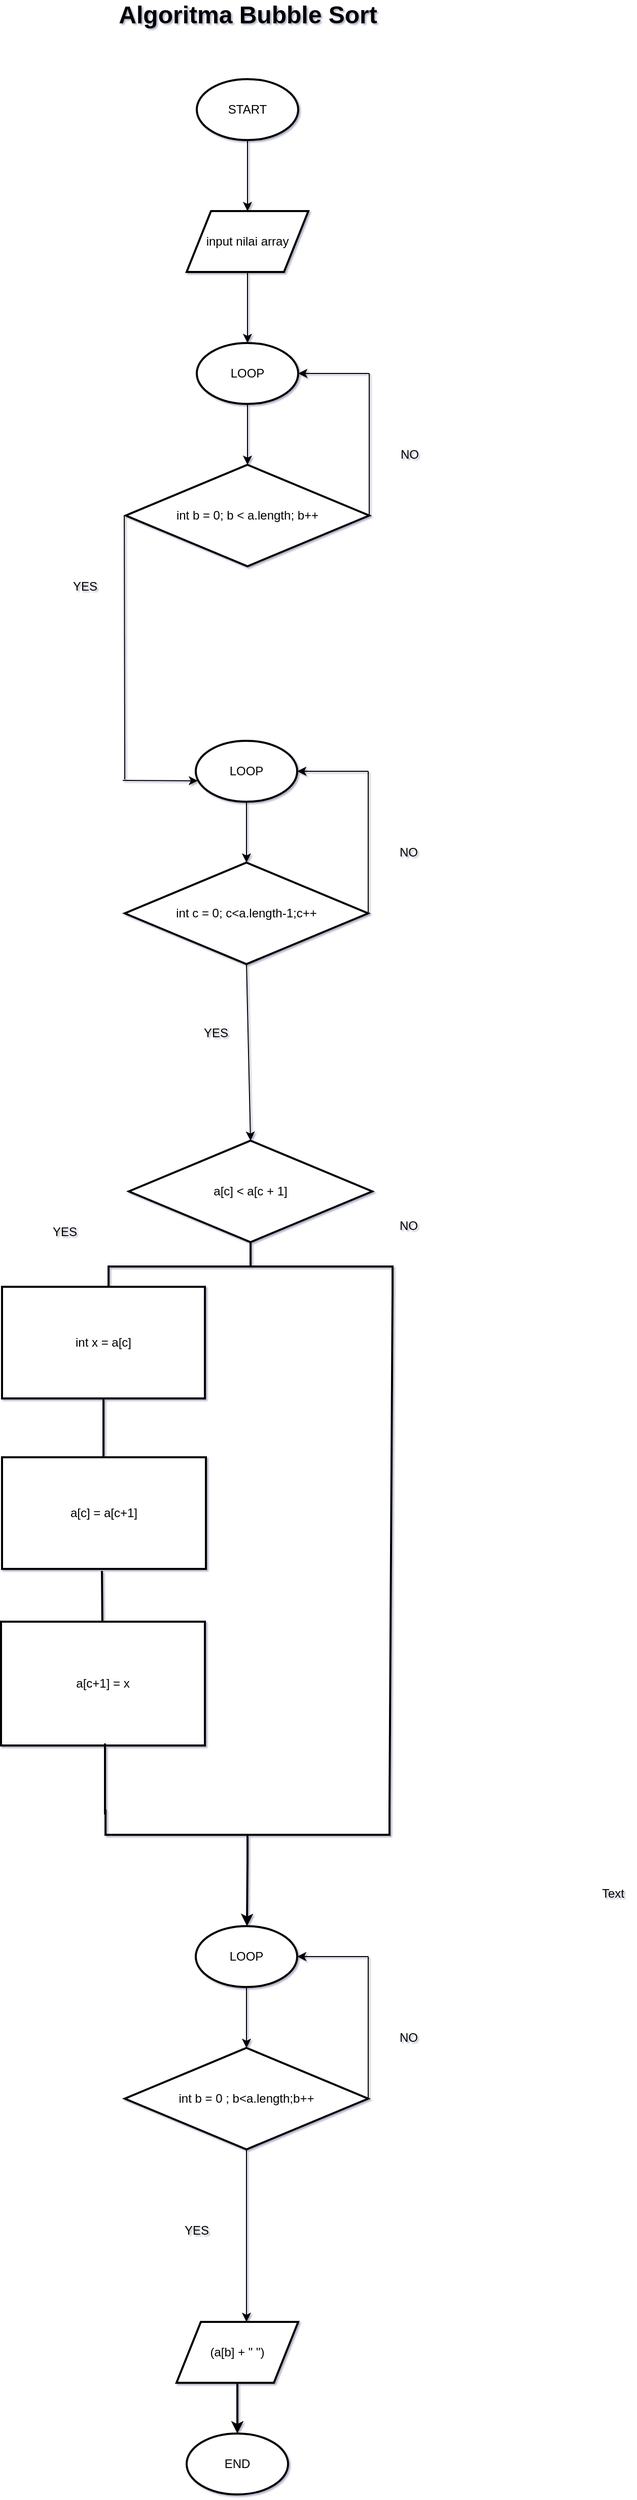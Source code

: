 <mxfile version="13.0.3" type="device"><diagram id="xFotDqI6HFmnVgixmYzs" name="Page-1"><mxGraphModel dx="852" dy="534" grid="1" gridSize="10" guides="1" tooltips="1" connect="1" arrows="1" fold="1" page="1" pageScale="1" pageWidth="850" pageHeight="1100" math="0" shadow="1"><root><mxCell id="0"/><mxCell id="1" parent="0"/><mxCell id="xB6pQq73Pnd4lrfyNIqE-3" value="" style="edgeStyle=orthogonalEdgeStyle;rounded=0;orthogonalLoop=1;jettySize=auto;html=1;" parent="1" source="xB6pQq73Pnd4lrfyNIqE-1" target="xB6pQq73Pnd4lrfyNIqE-2" edge="1"><mxGeometry relative="1" as="geometry"/></mxCell><mxCell id="xB6pQq73Pnd4lrfyNIqE-1" value="START" style="strokeWidth=2;html=1;shape=mxgraph.flowchart.start_1;whiteSpace=wrap;" parent="1" vertex="1"><mxGeometry x="373" y="220" width="100" height="60" as="geometry"/></mxCell><mxCell id="xB6pQq73Pnd4lrfyNIqE-26" value="" style="edgeStyle=orthogonalEdgeStyle;rounded=0;orthogonalLoop=1;jettySize=auto;html=1;" parent="1" source="xB6pQq73Pnd4lrfyNIqE-2" target="xB6pQq73Pnd4lrfyNIqE-15" edge="1"><mxGeometry relative="1" as="geometry"/></mxCell><mxCell id="xB6pQq73Pnd4lrfyNIqE-2" value="input nilai array" style="shape=parallelogram;perimeter=parallelogramPerimeter;whiteSpace=wrap;html=1;strokeWidth=2;" parent="1" vertex="1"><mxGeometry x="363" y="350" width="120" height="60" as="geometry"/></mxCell><mxCell id="xB6pQq73Pnd4lrfyNIqE-4" value="" style="edgeStyle=orthogonalEdgeStyle;rounded=0;orthogonalLoop=1;jettySize=auto;html=1;" parent="1" source="xB6pQq73Pnd4lrfyNIqE-5" target="xB6pQq73Pnd4lrfyNIqE-6" edge="1"><mxGeometry relative="1" as="geometry"/></mxCell><mxCell id="xB6pQq73Pnd4lrfyNIqE-5" value="LOOP" style="strokeWidth=2;html=1;shape=mxgraph.flowchart.start_1;whiteSpace=wrap;" parent="1" vertex="1"><mxGeometry x="372" y="872" width="100" height="60" as="geometry"/></mxCell><mxCell id="xB6pQq73Pnd4lrfyNIqE-6" value="int c = 0; c&amp;lt;a.length-1;c++" style="strokeWidth=2;html=1;shape=mxgraph.flowchart.decision;whiteSpace=wrap;" parent="1" vertex="1"><mxGeometry x="302" y="992" width="240" height="100" as="geometry"/></mxCell><mxCell id="xB6pQq73Pnd4lrfyNIqE-7" value="" style="endArrow=none;html=1;" parent="1" edge="1"><mxGeometry width="50" height="50" relative="1" as="geometry"><mxPoint x="542" y="1042" as="sourcePoint"/><mxPoint x="542" y="902" as="targetPoint"/></mxGeometry></mxCell><mxCell id="xB6pQq73Pnd4lrfyNIqE-8" value="" style="endArrow=classic;html=1;entryX=1;entryY=0.5;entryDx=0;entryDy=0;entryPerimeter=0;" parent="1" target="xB6pQq73Pnd4lrfyNIqE-5" edge="1"><mxGeometry width="50" height="50" relative="1" as="geometry"><mxPoint x="542" y="902" as="sourcePoint"/><mxPoint x="592" y="862" as="targetPoint"/></mxGeometry></mxCell><mxCell id="xB6pQq73Pnd4lrfyNIqE-12" value="NO" style="text;html=1;strokeColor=none;fillColor=none;align=center;verticalAlign=middle;whiteSpace=wrap;rounded=0;" parent="1" vertex="1"><mxGeometry x="562" y="972" width="40" height="20" as="geometry"/></mxCell><mxCell id="xB6pQq73Pnd4lrfyNIqE-13" value="YES" style="text;html=1;strokeColor=none;fillColor=none;align=center;verticalAlign=middle;whiteSpace=wrap;rounded=0;" parent="1" vertex="1"><mxGeometry x="372" y="1150" width="40" height="20" as="geometry"/></mxCell><mxCell id="xB6pQq73Pnd4lrfyNIqE-14" value="" style="edgeStyle=orthogonalEdgeStyle;rounded=0;orthogonalLoop=1;jettySize=auto;html=1;" parent="1" source="xB6pQq73Pnd4lrfyNIqE-15" target="xB6pQq73Pnd4lrfyNIqE-16" edge="1"><mxGeometry relative="1" as="geometry"/></mxCell><mxCell id="xB6pQq73Pnd4lrfyNIqE-15" value="LOOP" style="strokeWidth=2;html=1;shape=mxgraph.flowchart.start_1;whiteSpace=wrap;" parent="1" vertex="1"><mxGeometry x="373" y="480" width="100" height="60" as="geometry"/></mxCell><mxCell id="xB6pQq73Pnd4lrfyNIqE-16" value="int b = 0; b &amp;lt; a.length; b++" style="strokeWidth=2;html=1;shape=mxgraph.flowchart.decision;whiteSpace=wrap;" parent="1" vertex="1"><mxGeometry x="303" y="600" width="240" height="100" as="geometry"/></mxCell><mxCell id="xB6pQq73Pnd4lrfyNIqE-17" value="" style="endArrow=none;html=1;" parent="1" edge="1"><mxGeometry width="50" height="50" relative="1" as="geometry"><mxPoint x="543" y="650" as="sourcePoint"/><mxPoint x="543" y="510" as="targetPoint"/></mxGeometry></mxCell><mxCell id="xB6pQq73Pnd4lrfyNIqE-18" value="" style="endArrow=classic;html=1;entryX=1;entryY=0.5;entryDx=0;entryDy=0;entryPerimeter=0;" parent="1" target="xB6pQq73Pnd4lrfyNIqE-15" edge="1"><mxGeometry width="50" height="50" relative="1" as="geometry"><mxPoint x="543" y="510" as="sourcePoint"/><mxPoint x="593" y="470" as="targetPoint"/></mxGeometry></mxCell><mxCell id="xB6pQq73Pnd4lrfyNIqE-19" value="" style="endArrow=none;html=1;" parent="1" edge="1"><mxGeometry width="50" height="50" relative="1" as="geometry"><mxPoint x="302" y="910" as="sourcePoint"/><mxPoint x="301.52" y="650" as="targetPoint"/></mxGeometry></mxCell><mxCell id="xB6pQq73Pnd4lrfyNIqE-22" value="NO" style="text;html=1;strokeColor=none;fillColor=none;align=center;verticalAlign=middle;whiteSpace=wrap;rounded=0;" parent="1" vertex="1"><mxGeometry x="563" y="580" width="40" height="20" as="geometry"/></mxCell><mxCell id="xB6pQq73Pnd4lrfyNIqE-23" value="YES" style="text;html=1;strokeColor=none;fillColor=none;align=center;verticalAlign=middle;whiteSpace=wrap;rounded=0;" parent="1" vertex="1"><mxGeometry x="243" y="710" width="40" height="20" as="geometry"/></mxCell><mxCell id="xB6pQq73Pnd4lrfyNIqE-27" value="a[c] &amp;lt; a[c + 1]" style="strokeWidth=2;html=1;shape=mxgraph.flowchart.decision;whiteSpace=wrap;" parent="1" vertex="1"><mxGeometry x="306" y="1266" width="240" height="100" as="geometry"/></mxCell><mxCell id="xB6pQq73Pnd4lrfyNIqE-28" value="" style="strokeWidth=2;html=1;shape=mxgraph.flowchart.annotation_2;align=left;labelPosition=right;pointerEvents=1;rotation=90;" parent="1" vertex="1"><mxGeometry x="401" y="1250" width="50" height="280" as="geometry"/></mxCell><mxCell id="xB6pQq73Pnd4lrfyNIqE-29" value="" style="strokeWidth=2;html=1;shape=mxgraph.flowchart.annotation_2;align=left;labelPosition=right;pointerEvents=1;rotation=-90;" parent="1" vertex="1"><mxGeometry x="398" y="1810" width="50" height="280" as="geometry"/></mxCell><mxCell id="xB6pQq73Pnd4lrfyNIqE-30" value="NO" style="text;html=1;strokeColor=none;fillColor=none;align=center;verticalAlign=middle;whiteSpace=wrap;rounded=0;" parent="1" vertex="1"><mxGeometry x="562" y="1340" width="40" height="20" as="geometry"/></mxCell><mxCell id="xB6pQq73Pnd4lrfyNIqE-31" value="YES" style="text;html=1;strokeColor=none;fillColor=none;align=center;verticalAlign=middle;whiteSpace=wrap;rounded=0;" parent="1" vertex="1"><mxGeometry x="222.5" y="1346" width="40" height="20" as="geometry"/></mxCell><mxCell id="xB6pQq73Pnd4lrfyNIqE-32" value="" style="endArrow=none;html=1;strokeWidth=2;exitX=1;exitY=1;exitDx=0;exitDy=0;exitPerimeter=0;entryX=1;entryY=0;entryDx=0;entryDy=0;entryPerimeter=0;" parent="1" source="xB6pQq73Pnd4lrfyNIqE-29" target="xB6pQq73Pnd4lrfyNIqE-28" edge="1"><mxGeometry width="50" height="50" relative="1" as="geometry"><mxPoint x="566" y="1520" as="sourcePoint"/><mxPoint x="566" y="1525" as="targetPoint"/></mxGeometry></mxCell><mxCell id="xB6pQq73Pnd4lrfyNIqE-33" value="int x = a[c]" style="rounded=0;whiteSpace=wrap;html=1;strokeWidth=2;" parent="1" vertex="1"><mxGeometry x="181" y="1410" width="200" height="110" as="geometry"/></mxCell><mxCell id="xB6pQq73Pnd4lrfyNIqE-34" value="a[c]   = a[c+1]" style="rounded=0;whiteSpace=wrap;html=1;strokeWidth=2;" parent="1" vertex="1"><mxGeometry x="181" y="1578" width="201" height="110" as="geometry"/></mxCell><mxCell id="xB6pQq73Pnd4lrfyNIqE-35" value="" style="endArrow=none;html=1;strokeWidth=2;entryX=0.5;entryY=1;entryDx=0;entryDy=0;" parent="1" target="xB6pQq73Pnd4lrfyNIqE-33" edge="1"><mxGeometry width="50" height="50" relative="1" as="geometry"><mxPoint x="281" y="1578" as="sourcePoint"/><mxPoint x="285" y="1528" as="targetPoint"/></mxGeometry></mxCell><mxCell id="xB6pQq73Pnd4lrfyNIqE-36" value="a[c+1] = x" style="rounded=0;whiteSpace=wrap;html=1;strokeWidth=2;" parent="1" vertex="1"><mxGeometry x="180" y="1740" width="201" height="122" as="geometry"/></mxCell><mxCell id="xB6pQq73Pnd4lrfyNIqE-37" value="" style="endArrow=none;html=1;strokeWidth=2;" parent="1" edge="1"><mxGeometry width="50" height="50" relative="1" as="geometry"><mxPoint x="279.91" y="1740" as="sourcePoint"/><mxPoint x="279.5" y="1690" as="targetPoint"/></mxGeometry></mxCell><mxCell id="xB6pQq73Pnd4lrfyNIqE-38" value="" style="endArrow=none;html=1;strokeWidth=2;" parent="1" edge="1"><mxGeometry width="50" height="50" relative="1" as="geometry"><mxPoint x="282.5" y="1930" as="sourcePoint"/><mxPoint x="282.5" y="1860" as="targetPoint"/></mxGeometry></mxCell><mxCell id="xB6pQq73Pnd4lrfyNIqE-39" value="" style="edgeStyle=orthogonalEdgeStyle;rounded=0;orthogonalLoop=1;jettySize=auto;html=1;" parent="1" source="xB6pQq73Pnd4lrfyNIqE-40" target="xB6pQq73Pnd4lrfyNIqE-41" edge="1"><mxGeometry relative="1" as="geometry"/></mxCell><mxCell id="xB6pQq73Pnd4lrfyNIqE-40" value="LOOP" style="strokeWidth=2;html=1;shape=mxgraph.flowchart.start_1;whiteSpace=wrap;" parent="1" vertex="1"><mxGeometry x="372" y="2040" width="100" height="60" as="geometry"/></mxCell><mxCell id="xB6pQq73Pnd4lrfyNIqE-41" value="int b = 0 ; b&amp;lt;a.length;b++" style="strokeWidth=2;html=1;shape=mxgraph.flowchart.decision;whiteSpace=wrap;" parent="1" vertex="1"><mxGeometry x="302" y="2160" width="240" height="100" as="geometry"/></mxCell><mxCell id="xB6pQq73Pnd4lrfyNIqE-42" value="" style="endArrow=none;html=1;" parent="1" edge="1"><mxGeometry width="50" height="50" relative="1" as="geometry"><mxPoint x="542" y="2210" as="sourcePoint"/><mxPoint x="542" y="2070" as="targetPoint"/></mxGeometry></mxCell><mxCell id="xB6pQq73Pnd4lrfyNIqE-43" value="" style="endArrow=classic;html=1;entryX=1;entryY=0.5;entryDx=0;entryDy=0;entryPerimeter=0;" parent="1" target="xB6pQq73Pnd4lrfyNIqE-40" edge="1"><mxGeometry width="50" height="50" relative="1" as="geometry"><mxPoint x="542" y="2070" as="sourcePoint"/><mxPoint x="592" y="2030" as="targetPoint"/></mxGeometry></mxCell><mxCell id="xB6pQq73Pnd4lrfyNIqE-46" value="" style="endArrow=classic;html=1;exitX=0.5;exitY=1;exitDx=0;exitDy=0;exitPerimeter=0;" parent="1" source="xB6pQq73Pnd4lrfyNIqE-41" edge="1"><mxGeometry width="50" height="50" relative="1" as="geometry"><mxPoint x="422" y="2360" as="sourcePoint"/><mxPoint x="422" y="2430" as="targetPoint"/></mxGeometry></mxCell><mxCell id="xB6pQq73Pnd4lrfyNIqE-47" value="NO" style="text;html=1;strokeColor=none;fillColor=none;align=center;verticalAlign=middle;whiteSpace=wrap;rounded=0;" parent="1" vertex="1"><mxGeometry x="562" y="2140" width="40" height="20" as="geometry"/></mxCell><mxCell id="xB6pQq73Pnd4lrfyNIqE-48" value="YES" style="text;html=1;strokeColor=none;fillColor=none;align=center;verticalAlign=middle;whiteSpace=wrap;rounded=0;" parent="1" vertex="1"><mxGeometry x="353" y="2330" width="40" height="20" as="geometry"/></mxCell><mxCell id="xB6pQq73Pnd4lrfyNIqE-51" value="Text" style="text;html=1;align=center;verticalAlign=middle;resizable=0;points=[];autosize=1;" parent="1" vertex="1"><mxGeometry x="762.5" y="1998" width="40" height="20" as="geometry"/></mxCell><mxCell id="xB6pQq73Pnd4lrfyNIqE-52" value="" style="endArrow=classic;html=1;strokeWidth=2;exitX=0;exitY=0.5;exitDx=0;exitDy=0;exitPerimeter=0;" parent="1" source="xB6pQq73Pnd4lrfyNIqE-29" edge="1"><mxGeometry width="50" height="50" relative="1" as="geometry"><mxPoint x="425.66" y="1990" as="sourcePoint"/><mxPoint x="422.5" y="2040" as="targetPoint"/></mxGeometry></mxCell><mxCell id="xB6pQq73Pnd4lrfyNIqE-56" value="" style="edgeStyle=orthogonalEdgeStyle;rounded=0;orthogonalLoop=1;jettySize=auto;html=1;strokeWidth=2;" parent="1" source="xB6pQq73Pnd4lrfyNIqE-53" target="xB6pQq73Pnd4lrfyNIqE-55" edge="1"><mxGeometry relative="1" as="geometry"/></mxCell><mxCell id="xB6pQq73Pnd4lrfyNIqE-53" value="(a[b] + &quot; &quot;)" style="shape=parallelogram;perimeter=parallelogramPerimeter;whiteSpace=wrap;html=1;strokeWidth=2;" parent="1" vertex="1"><mxGeometry x="353" y="2430" width="120" height="60" as="geometry"/></mxCell><mxCell id="xB6pQq73Pnd4lrfyNIqE-55" value="END" style="strokeWidth=2;html=1;shape=mxgraph.flowchart.start_1;whiteSpace=wrap;" parent="1" vertex="1"><mxGeometry x="363" y="2540" width="100" height="60" as="geometry"/></mxCell><mxCell id="PZA_j7koTkrRNDb4LJFa-1" value="" style="endArrow=classic;html=1;entryX=0.021;entryY=0.656;entryDx=0;entryDy=0;entryPerimeter=0;" parent="1" target="xB6pQq73Pnd4lrfyNIqE-5" edge="1"><mxGeometry width="50" height="50" relative="1" as="geometry"><mxPoint x="300" y="911" as="sourcePoint"/><mxPoint x="370" y="910" as="targetPoint"/></mxGeometry></mxCell><mxCell id="PZA_j7koTkrRNDb4LJFa-3" value="" style="endArrow=classic;html=1;entryX=0.5;entryY=0;entryDx=0;entryDy=0;entryPerimeter=0;exitX=0.5;exitY=1;exitDx=0;exitDy=0;exitPerimeter=0;" parent="1" source="xB6pQq73Pnd4lrfyNIqE-6" target="xB6pQq73Pnd4lrfyNIqE-27" edge="1"><mxGeometry width="50" height="50" relative="1" as="geometry"><mxPoint x="410" y="1160" as="sourcePoint"/><mxPoint x="460" y="1110" as="targetPoint"/></mxGeometry></mxCell><mxCell id="PZA_j7koTkrRNDb4LJFa-4" value="&lt;font style=&quot;font-size: 24px&quot;&gt;&lt;b&gt;Algoritma Bubble Sort&lt;/b&gt;&lt;/font&gt;" style="text;html=1;align=center;verticalAlign=middle;resizable=0;points=[];autosize=1;" parent="1" vertex="1"><mxGeometry x="288" y="147" width="270" height="20" as="geometry"/></mxCell></root></mxGraphModel></diagram></mxfile>